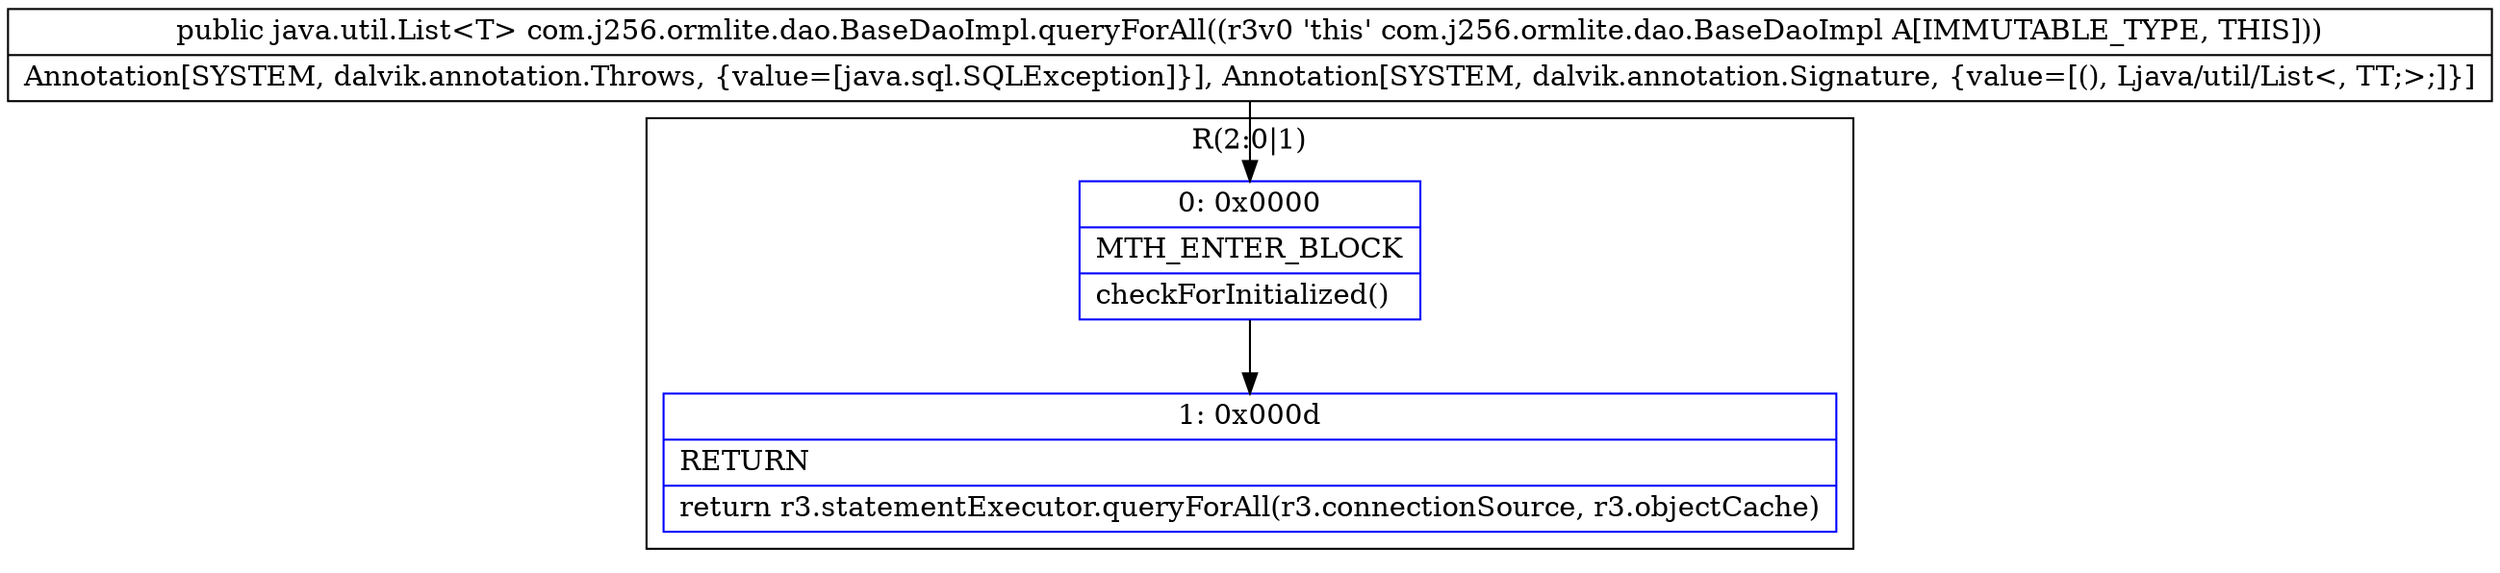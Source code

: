 digraph "CFG forcom.j256.ormlite.dao.BaseDaoImpl.queryForAll()Ljava\/util\/List;" {
subgraph cluster_Region_1420558402 {
label = "R(2:0|1)";
node [shape=record,color=blue];
Node_0 [shape=record,label="{0\:\ 0x0000|MTH_ENTER_BLOCK\l|checkForInitialized()\l}"];
Node_1 [shape=record,label="{1\:\ 0x000d|RETURN\l|return r3.statementExecutor.queryForAll(r3.connectionSource, r3.objectCache)\l}"];
}
MethodNode[shape=record,label="{public java.util.List\<T\> com.j256.ormlite.dao.BaseDaoImpl.queryForAll((r3v0 'this' com.j256.ormlite.dao.BaseDaoImpl A[IMMUTABLE_TYPE, THIS]))  | Annotation[SYSTEM, dalvik.annotation.Throws, \{value=[java.sql.SQLException]\}], Annotation[SYSTEM, dalvik.annotation.Signature, \{value=[(), Ljava\/util\/List\<, TT;\>;]\}]\l}"];
MethodNode -> Node_0;
Node_0 -> Node_1;
}

